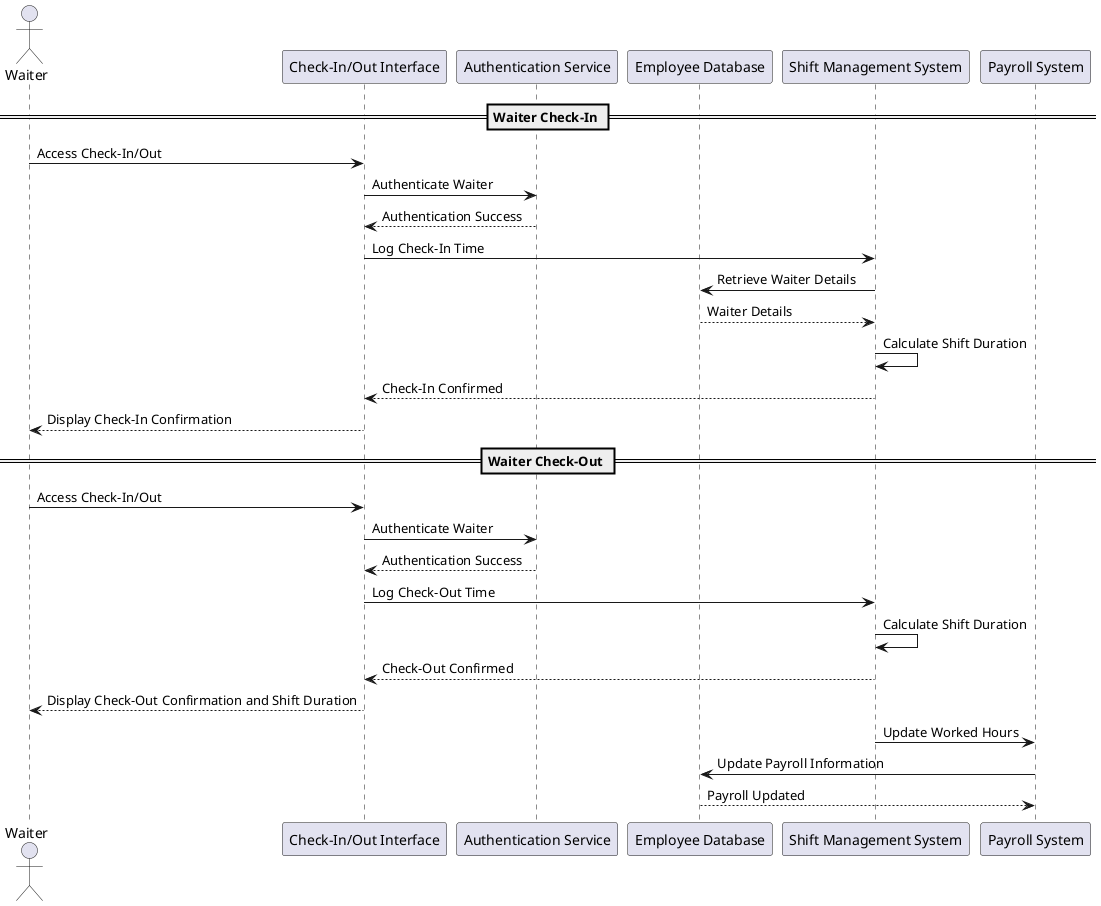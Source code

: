 @startuml
actor Waiter
participant "Check-In/Out Interface" as CIO
participant "Authentication Service" as AS
participant "Employee Database" as ED
participant "Shift Management System" as SMS
participant "Payroll System" as PS

== Waiter Check-In ==
Waiter -> CIO: Access Check-In/Out
CIO -> AS: Authenticate Waiter
AS --> CIO: Authentication Success
CIO -> SMS: Log Check-In Time
SMS -> ED: Retrieve Waiter Details
ED --> SMS: Waiter Details
SMS -> SMS: Calculate Shift Duration
SMS --> CIO: Check-In Confirmed
CIO --> Waiter: Display Check-In Confirmation

== Waiter Check-Out ==
Waiter -> CIO: Access Check-In/Out
CIO -> AS: Authenticate Waiter
AS --> CIO: Authentication Success
CIO -> SMS: Log Check-Out Time
SMS -> SMS: Calculate Shift Duration
SMS --> CIO: Check-Out Confirmed
CIO --> Waiter: Display Check-Out Confirmation and Shift Duration
SMS -> PS: Update Worked Hours
PS -> ED: Update Payroll Information
ED --> PS: Payroll Updated
@enduml